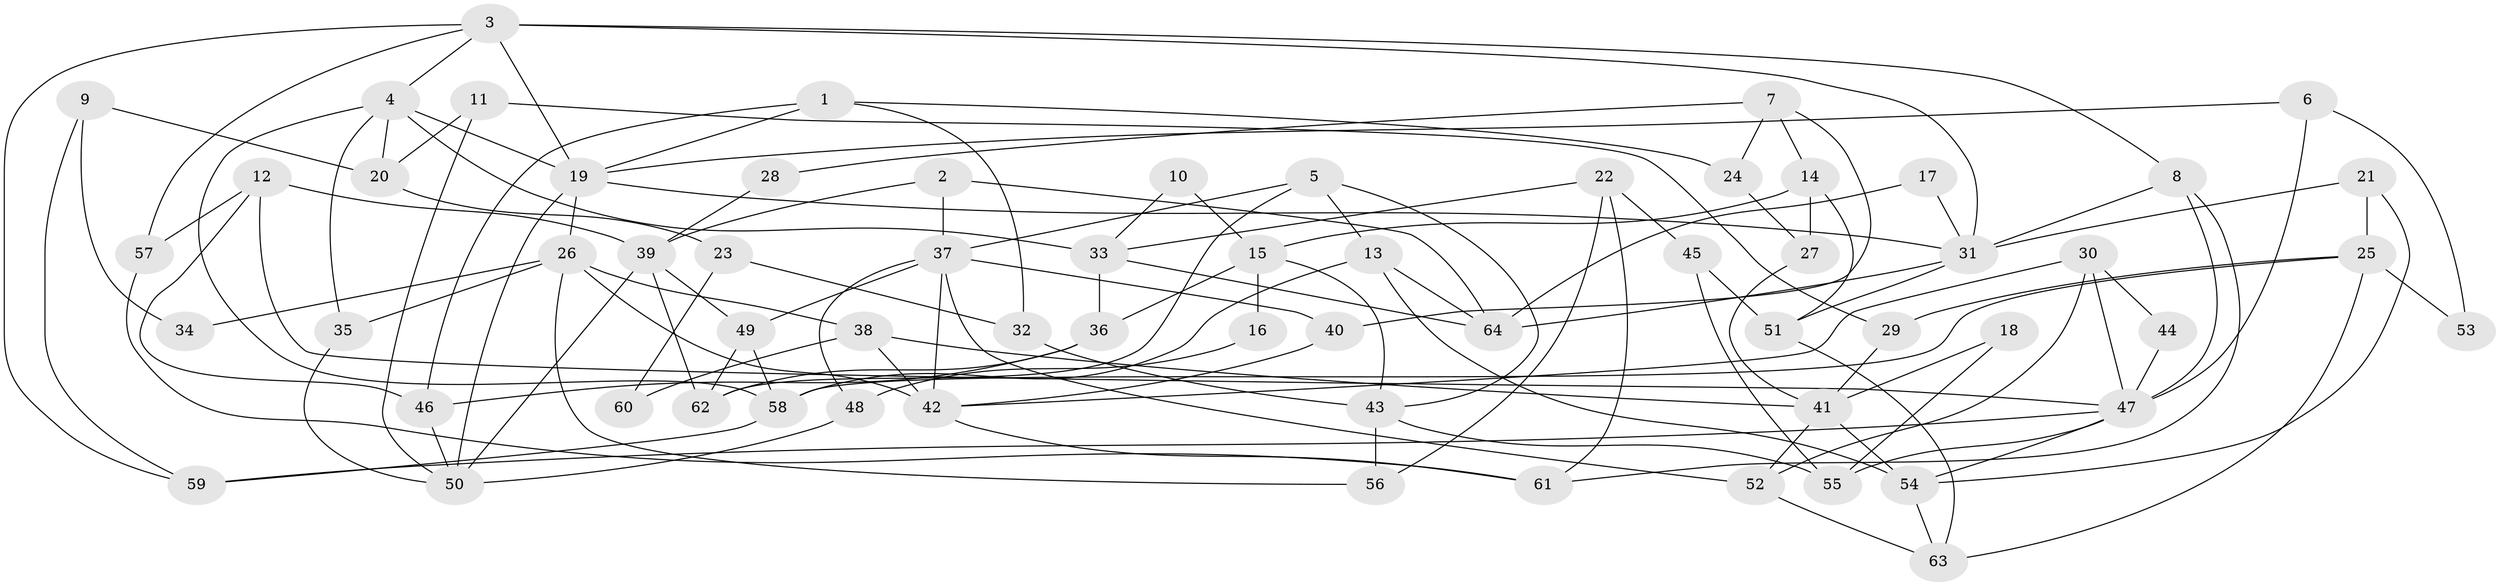 // coarse degree distribution, {5: 0.2564102564102564, 6: 0.1794871794871795, 4: 0.1282051282051282, 3: 0.15384615384615385, 7: 0.15384615384615385, 2: 0.10256410256410256, 10: 0.02564102564102564}
// Generated by graph-tools (version 1.1) at 2025/41/03/06/25 10:41:52]
// undirected, 64 vertices, 128 edges
graph export_dot {
graph [start="1"]
  node [color=gray90,style=filled];
  1;
  2;
  3;
  4;
  5;
  6;
  7;
  8;
  9;
  10;
  11;
  12;
  13;
  14;
  15;
  16;
  17;
  18;
  19;
  20;
  21;
  22;
  23;
  24;
  25;
  26;
  27;
  28;
  29;
  30;
  31;
  32;
  33;
  34;
  35;
  36;
  37;
  38;
  39;
  40;
  41;
  42;
  43;
  44;
  45;
  46;
  47;
  48;
  49;
  50;
  51;
  52;
  53;
  54;
  55;
  56;
  57;
  58;
  59;
  60;
  61;
  62;
  63;
  64;
  1 -- 46;
  1 -- 19;
  1 -- 24;
  1 -- 32;
  2 -- 64;
  2 -- 39;
  2 -- 37;
  3 -- 8;
  3 -- 4;
  3 -- 19;
  3 -- 31;
  3 -- 57;
  3 -- 59;
  4 -- 35;
  4 -- 33;
  4 -- 19;
  4 -- 20;
  4 -- 58;
  5 -- 13;
  5 -- 37;
  5 -- 43;
  5 -- 62;
  6 -- 47;
  6 -- 19;
  6 -- 53;
  7 -- 40;
  7 -- 14;
  7 -- 24;
  7 -- 28;
  8 -- 31;
  8 -- 47;
  8 -- 61;
  9 -- 20;
  9 -- 59;
  9 -- 34;
  10 -- 33;
  10 -- 15;
  11 -- 29;
  11 -- 50;
  11 -- 20;
  12 -- 57;
  12 -- 39;
  12 -- 46;
  12 -- 47;
  13 -- 58;
  13 -- 64;
  13 -- 54;
  14 -- 27;
  14 -- 51;
  14 -- 15;
  15 -- 43;
  15 -- 16;
  15 -- 36;
  16 -- 48;
  17 -- 64;
  17 -- 31;
  18 -- 55;
  18 -- 41;
  19 -- 26;
  19 -- 31;
  19 -- 50;
  20 -- 23;
  21 -- 31;
  21 -- 54;
  21 -- 25;
  22 -- 45;
  22 -- 61;
  22 -- 33;
  22 -- 56;
  23 -- 32;
  23 -- 60;
  24 -- 27;
  25 -- 58;
  25 -- 29;
  25 -- 53;
  25 -- 63;
  26 -- 42;
  26 -- 34;
  26 -- 35;
  26 -- 38;
  26 -- 56;
  27 -- 41;
  28 -- 39;
  29 -- 41;
  30 -- 52;
  30 -- 47;
  30 -- 42;
  30 -- 44;
  31 -- 51;
  31 -- 64;
  32 -- 43;
  33 -- 36;
  33 -- 64;
  35 -- 50;
  36 -- 46;
  36 -- 62;
  37 -- 42;
  37 -- 40;
  37 -- 48;
  37 -- 49;
  37 -- 52;
  38 -- 41;
  38 -- 42;
  38 -- 60;
  39 -- 62;
  39 -- 49;
  39 -- 50;
  40 -- 42;
  41 -- 52;
  41 -- 54;
  42 -- 61;
  43 -- 56;
  43 -- 55;
  44 -- 47;
  45 -- 51;
  45 -- 55;
  46 -- 50;
  47 -- 59;
  47 -- 54;
  47 -- 55;
  48 -- 50;
  49 -- 62;
  49 -- 58;
  51 -- 63;
  52 -- 63;
  54 -- 63;
  57 -- 61;
  58 -- 59;
}
